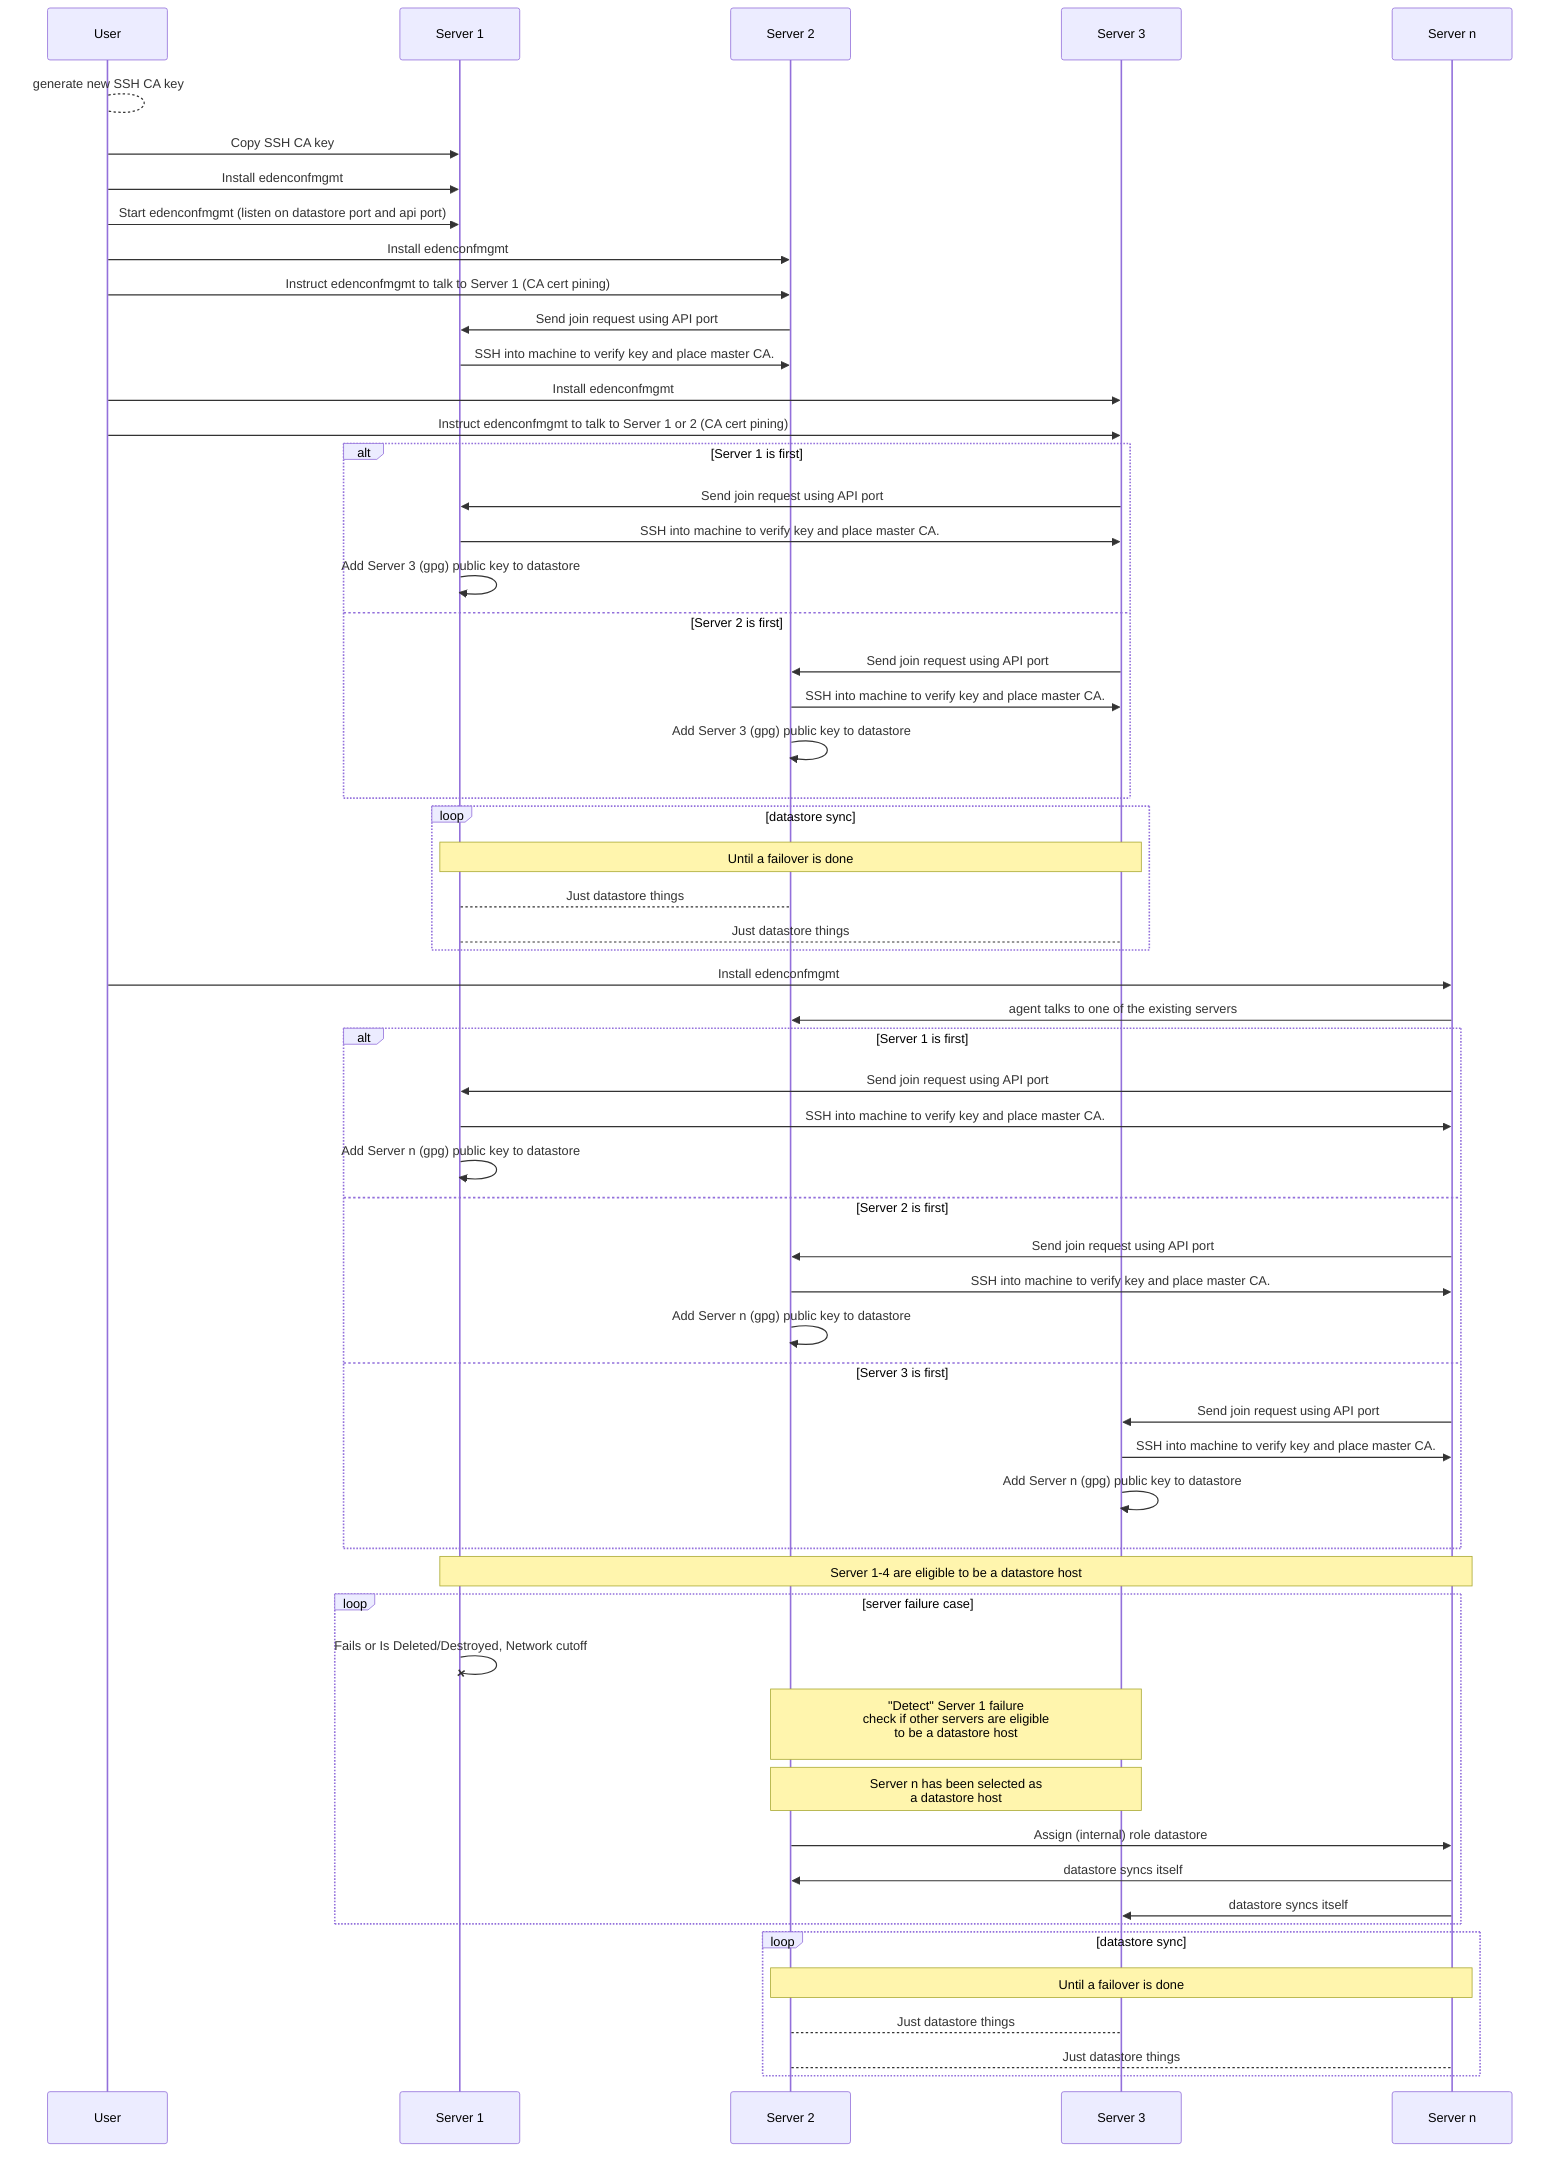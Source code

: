 sequenceDiagram
participant User
participant Server 1
participant Server 2
participant Server 3
participant Server n

User-->User: generate new SSH CA key
User->>Server 1: Copy SSH CA key
User->>Server 1: Install edenconfmgmt
User->>Server 1: Start edenconfmgmt (listen on datastore port and api port)
User->>Server 2: Install edenconfmgmt
User->>Server 2: Instruct edenconfmgmt to talk to Server 1 (CA cert pining)
Server 2->>Server 1: Send join request using API port
Server 1->>Server 2: SSH into machine to verify key and place master CA.
User->>Server 3: Install edenconfmgmt
User->>Server 3: Instruct edenconfmgmt to talk to Server 1 or 2 (CA cert pining)
alt Server 1 is first
    Server 3->>Server 1: Send join request using API port
    Server 1->>Server 3: SSH into machine to verify key and place master CA.
    Server 1->>Server 1: Add Server 3 (gpg) public key to datastore
else Server 2 is first
    Server 3->>Server 2: Send join request using API port
    Server 2->>Server 3: SSH into machine to verify key and place master CA.
    Server 2->>Server 2: Add Server 3 (gpg) public key to datastore
end
loop datastore sync
    Note over Server 1,Server 3: Until a failover is done
    Server 1-->Server 2: Just datastore things
    Server 1-->Server 3: Just datastore things
end
User->>Server n: Install edenconfmgmt
Server n->>Server 2: agent talks to one of the existing servers
alt Server 1 is first
    Server n->>Server 1: Send join request using API port
    Server 1->>Server n: SSH into machine to verify key and place master CA.
    Server 1->>Server 1: Add Server n (gpg) public key to datastore
else Server 2 is first
    Server n->>Server 2: Send join request using API port
    Server 2->>Server n: SSH into machine to verify key and place master CA.
    Server 2->>Server 2: Add Server n (gpg) public key to datastore
else Server 3 is first
    Server n->>Server 3: Send join request using API port
    Server 3->>Server n: SSH into machine to verify key and place master CA.
    Server 3->>Server 3: Add Server n (gpg) public key to datastore
end
Note over Server 1,Server n: Server 1-4 are eligible to be a datastore host
loop server failure case
    Server 1-xServer 1: Fails or Is Deleted/Destroyed, Network cutoff
    Note over Server 2,Server 3: "Detect" Server 1 failure<br>check if other servers are eligible<br>to be a datastore host<br>
    Note over Server 2,Server 3: Server n has been selected as<br>a datastore host
    Server 2->>Server n: Assign (internal) role datastore
    Server n->>Server 2: datastore syncs itself
    Server n->>Server 3: datastore syncs itself
end
loop datastore sync
    Note over Server 2,Server n: Until a failover is done
    Server 2-->Server 3: Just datastore things
    Server 2-->Server n: Just datastore things
end
